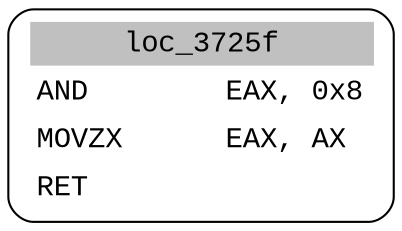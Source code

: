 digraph asm_graph {
1941 [
shape="Mrecord" fontname="Courier New"label =<<table border="0" cellborder="0" cellpadding="3"><tr><td align="center" colspan="2" bgcolor="grey">loc_3725f</td></tr><tr><td align="left">AND        EAX, 0x8</td></tr><tr><td align="left">MOVZX      EAX, AX</td></tr><tr><td align="left">RET        </td></tr></table>> ];
}